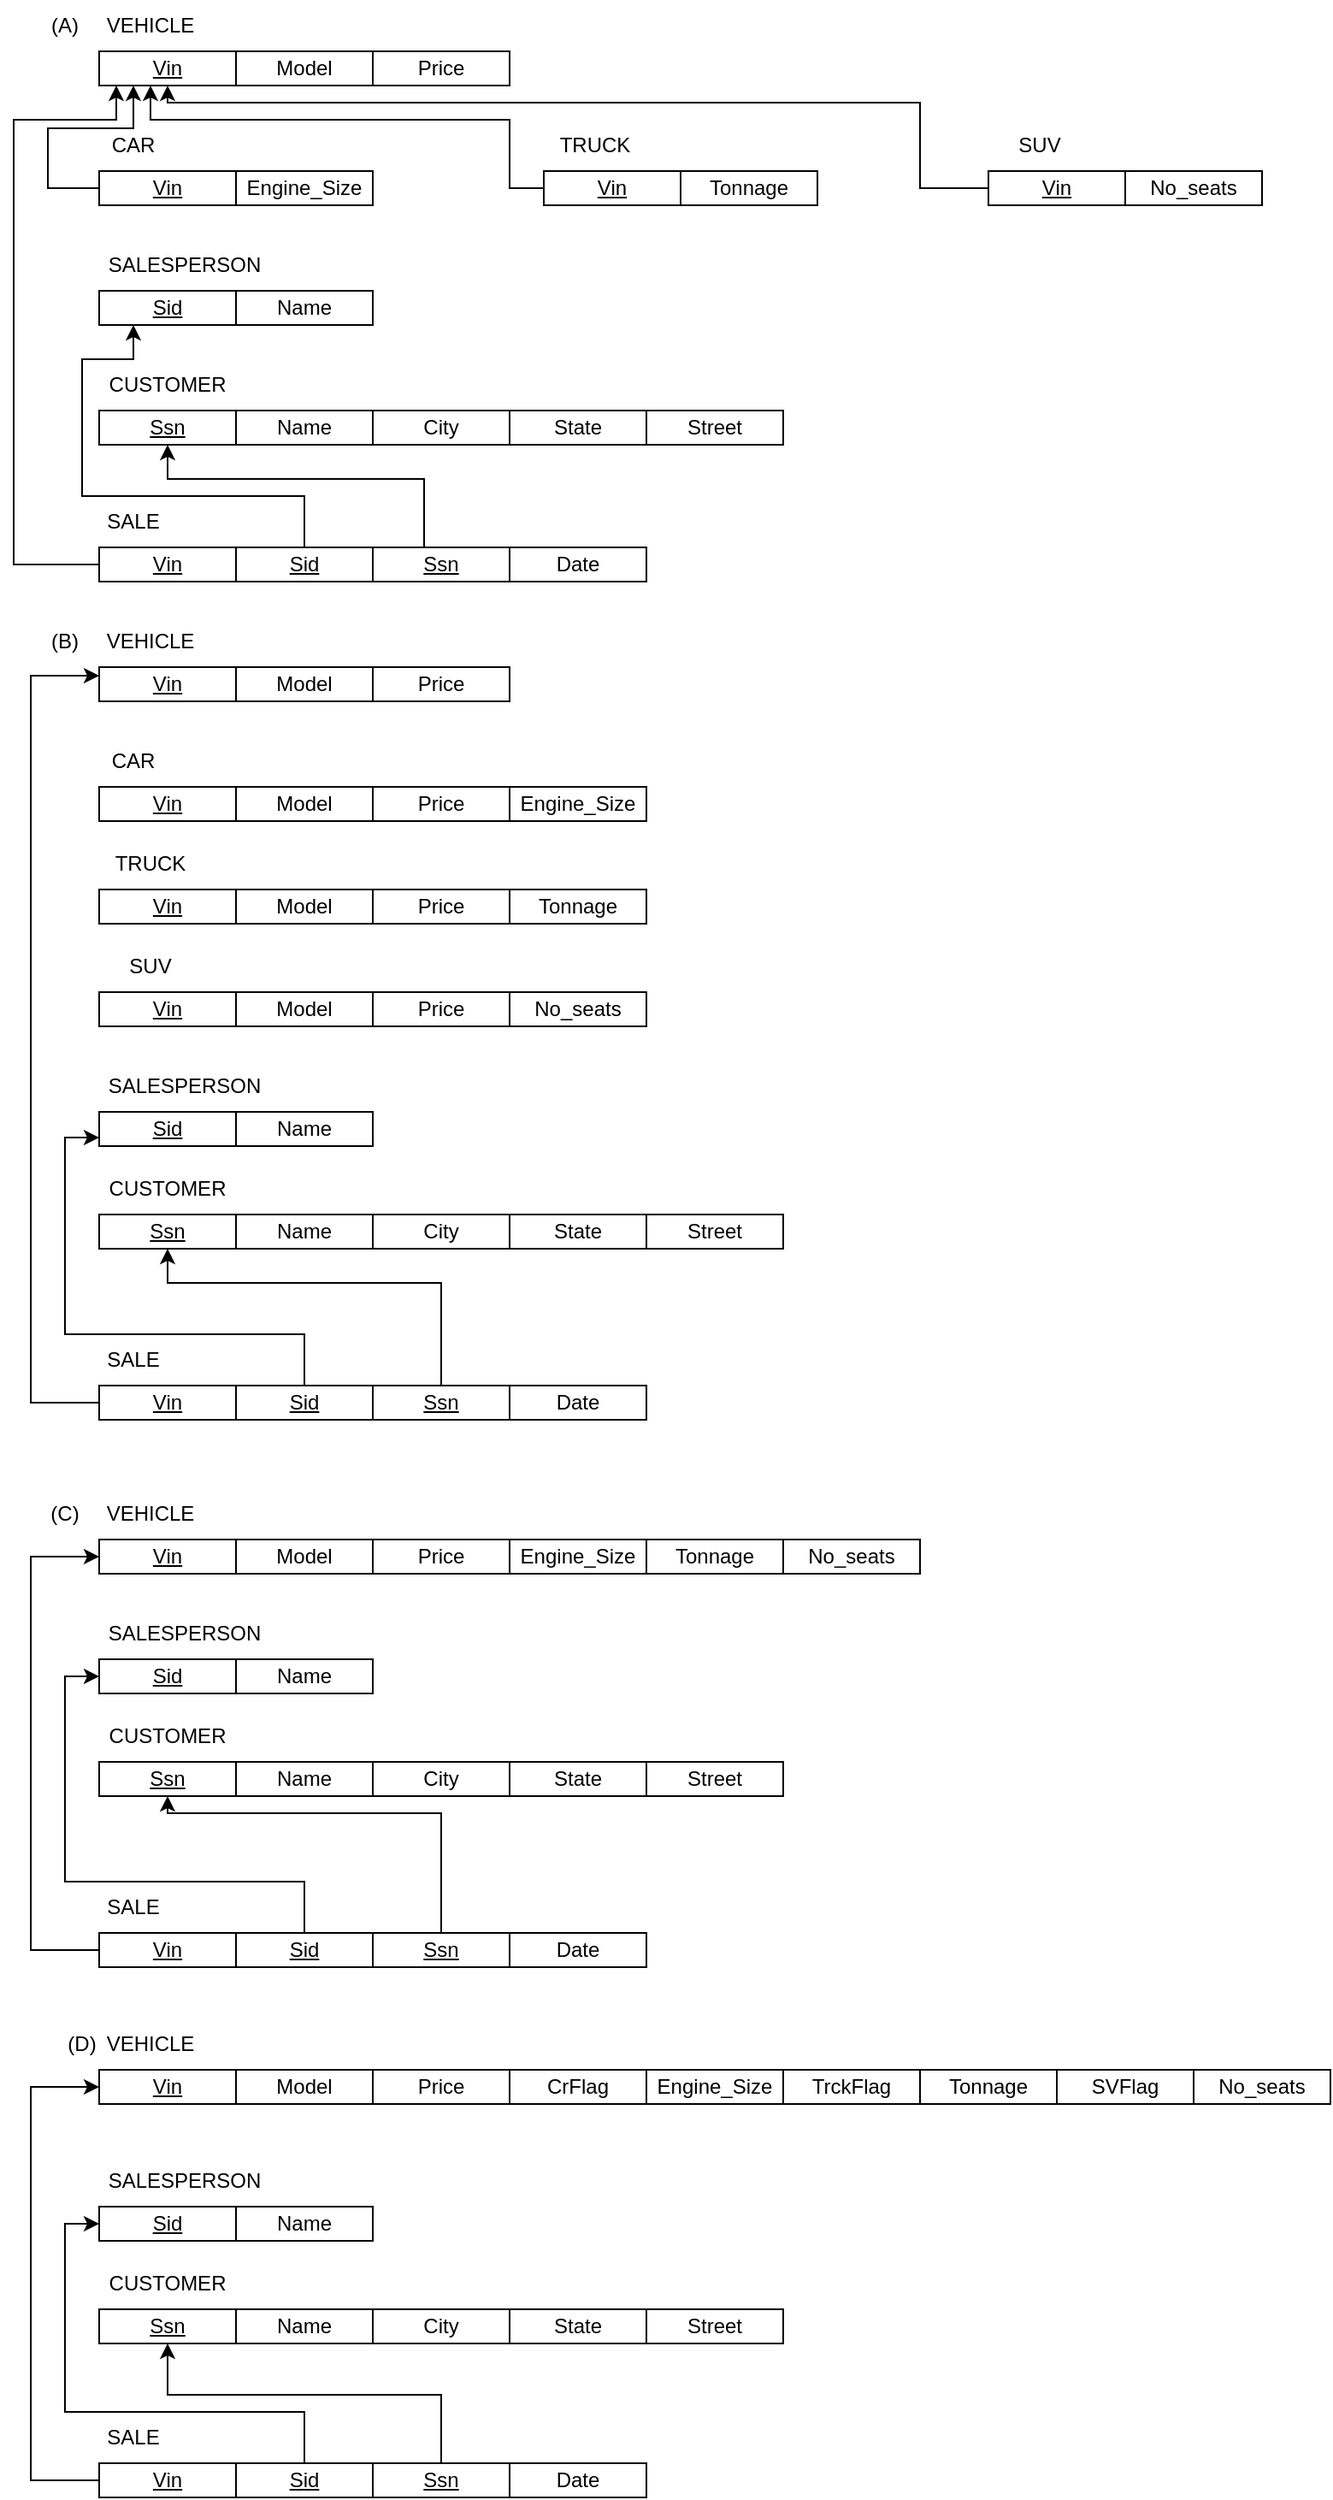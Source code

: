 <mxfile version="20.5.1" type="github">
  <diagram id="GjCCPffMuT5cinbhj9Ao" name="Page-1">
    <mxGraphModel dx="2035" dy="628" grid="1" gridSize="10" guides="1" tooltips="1" connect="1" arrows="1" fold="1" page="1" pageScale="1" pageWidth="850" pageHeight="1100" math="0" shadow="0">
      <root>
        <mxCell id="0" />
        <mxCell id="1" parent="0" />
        <mxCell id="y5QNSgR7ZRJB72cQKX3N-2" value="VEHICLE" style="text;html=1;strokeColor=none;fillColor=none;align=center;verticalAlign=middle;whiteSpace=wrap;rounded=0;" vertex="1" parent="1">
          <mxGeometry x="40" y="60" width="60" height="30" as="geometry" />
        </mxCell>
        <mxCell id="y5QNSgR7ZRJB72cQKX3N-3" value="Model" style="rounded=0;whiteSpace=wrap;html=1;" vertex="1" parent="1">
          <mxGeometry x="120" y="90" width="80" height="20" as="geometry" />
        </mxCell>
        <mxCell id="y5QNSgR7ZRJB72cQKX3N-4" value="Vin" style="rounded=0;whiteSpace=wrap;html=1;fontStyle=4" vertex="1" parent="1">
          <mxGeometry x="40" y="90" width="80" height="20" as="geometry" />
        </mxCell>
        <mxCell id="y5QNSgR7ZRJB72cQKX3N-5" value="Price" style="rounded=0;whiteSpace=wrap;html=1;" vertex="1" parent="1">
          <mxGeometry x="200" y="90" width="80" height="20" as="geometry" />
        </mxCell>
        <mxCell id="y5QNSgR7ZRJB72cQKX3N-35" value="CAR" style="text;html=1;strokeColor=none;fillColor=none;align=center;verticalAlign=middle;whiteSpace=wrap;rounded=0;" vertex="1" parent="1">
          <mxGeometry x="30" y="130" width="60" height="30" as="geometry" />
        </mxCell>
        <mxCell id="y5QNSgR7ZRJB72cQKX3N-128" style="edgeStyle=orthogonalEdgeStyle;rounded=0;orthogonalLoop=1;jettySize=auto;html=1;entryX=0.25;entryY=1;entryDx=0;entryDy=0;" edge="1" parent="1" source="y5QNSgR7ZRJB72cQKX3N-37" target="y5QNSgR7ZRJB72cQKX3N-4">
          <mxGeometry relative="1" as="geometry">
            <Array as="points">
              <mxPoint x="10" y="170" />
              <mxPoint x="10" y="135" />
              <mxPoint x="60" y="135" />
            </Array>
          </mxGeometry>
        </mxCell>
        <mxCell id="y5QNSgR7ZRJB72cQKX3N-37" value="&lt;u&gt;Vin&lt;/u&gt;" style="rounded=0;whiteSpace=wrap;html=1;" vertex="1" parent="1">
          <mxGeometry x="40" y="160" width="80" height="20" as="geometry" />
        </mxCell>
        <mxCell id="y5QNSgR7ZRJB72cQKX3N-38" value="Engine_Size" style="rounded=0;whiteSpace=wrap;html=1;" vertex="1" parent="1">
          <mxGeometry x="120" y="160" width="80" height="20" as="geometry" />
        </mxCell>
        <mxCell id="y5QNSgR7ZRJB72cQKX3N-39" value="TRUCK" style="text;html=1;strokeColor=none;fillColor=none;align=center;verticalAlign=middle;whiteSpace=wrap;rounded=0;" vertex="1" parent="1">
          <mxGeometry x="300" y="130" width="60" height="30" as="geometry" />
        </mxCell>
        <mxCell id="y5QNSgR7ZRJB72cQKX3N-129" style="edgeStyle=orthogonalEdgeStyle;rounded=0;orthogonalLoop=1;jettySize=auto;html=1;" edge="1" parent="1" source="y5QNSgR7ZRJB72cQKX3N-41">
          <mxGeometry relative="1" as="geometry">
            <mxPoint x="70" y="110" as="targetPoint" />
            <Array as="points">
              <mxPoint x="280" y="170" />
              <mxPoint x="280" y="130" />
              <mxPoint x="70" y="130" />
              <mxPoint x="70" y="110" />
            </Array>
          </mxGeometry>
        </mxCell>
        <mxCell id="y5QNSgR7ZRJB72cQKX3N-41" value="&lt;u&gt;Vin&lt;/u&gt;" style="rounded=0;whiteSpace=wrap;html=1;" vertex="1" parent="1">
          <mxGeometry x="300" y="160" width="80" height="20" as="geometry" />
        </mxCell>
        <mxCell id="y5QNSgR7ZRJB72cQKX3N-42" value="Tonnage" style="rounded=0;whiteSpace=wrap;html=1;" vertex="1" parent="1">
          <mxGeometry x="380" y="160" width="80" height="20" as="geometry" />
        </mxCell>
        <mxCell id="y5QNSgR7ZRJB72cQKX3N-49" value="SUV" style="text;html=1;strokeColor=none;fillColor=none;align=center;verticalAlign=middle;whiteSpace=wrap;rounded=0;" vertex="1" parent="1">
          <mxGeometry x="560" y="130" width="60" height="30" as="geometry" />
        </mxCell>
        <mxCell id="y5QNSgR7ZRJB72cQKX3N-130" style="edgeStyle=orthogonalEdgeStyle;rounded=0;orthogonalLoop=1;jettySize=auto;html=1;entryX=0.5;entryY=1;entryDx=0;entryDy=0;" edge="1" parent="1" source="y5QNSgR7ZRJB72cQKX3N-50" target="y5QNSgR7ZRJB72cQKX3N-4">
          <mxGeometry relative="1" as="geometry">
            <Array as="points">
              <mxPoint x="520" y="170" />
              <mxPoint x="520" y="120" />
              <mxPoint x="80" y="120" />
            </Array>
          </mxGeometry>
        </mxCell>
        <mxCell id="y5QNSgR7ZRJB72cQKX3N-50" value="&lt;u&gt;Vin&lt;/u&gt;" style="rounded=0;whiteSpace=wrap;html=1;" vertex="1" parent="1">
          <mxGeometry x="560" y="160" width="80" height="20" as="geometry" />
        </mxCell>
        <mxCell id="y5QNSgR7ZRJB72cQKX3N-51" value="No_seats" style="rounded=0;whiteSpace=wrap;html=1;" vertex="1" parent="1">
          <mxGeometry x="640" y="160" width="80" height="20" as="geometry" />
        </mxCell>
        <mxCell id="y5QNSgR7ZRJB72cQKX3N-77" value="VEHICLE" style="text;html=1;strokeColor=none;fillColor=none;align=center;verticalAlign=middle;whiteSpace=wrap;rounded=0;" vertex="1" parent="1">
          <mxGeometry x="40" y="420" width="60" height="30" as="geometry" />
        </mxCell>
        <mxCell id="y5QNSgR7ZRJB72cQKX3N-78" value="Model" style="rounded=0;whiteSpace=wrap;html=1;" vertex="1" parent="1">
          <mxGeometry x="120" y="450" width="80" height="20" as="geometry" />
        </mxCell>
        <mxCell id="y5QNSgR7ZRJB72cQKX3N-79" value="Vin" style="rounded=0;whiteSpace=wrap;html=1;fontStyle=4" vertex="1" parent="1">
          <mxGeometry x="40" y="450" width="80" height="20" as="geometry" />
        </mxCell>
        <mxCell id="y5QNSgR7ZRJB72cQKX3N-80" value="Price" style="rounded=0;whiteSpace=wrap;html=1;" vertex="1" parent="1">
          <mxGeometry x="200" y="450" width="80" height="20" as="geometry" />
        </mxCell>
        <mxCell id="y5QNSgR7ZRJB72cQKX3N-81" value="&lt;u&gt;Vin&lt;/u&gt;" style="rounded=0;whiteSpace=wrap;html=1;" vertex="1" parent="1">
          <mxGeometry x="40" y="520" width="80" height="20" as="geometry" />
        </mxCell>
        <mxCell id="y5QNSgR7ZRJB72cQKX3N-82" value="Engine_Size" style="rounded=0;whiteSpace=wrap;html=1;" vertex="1" parent="1">
          <mxGeometry x="280" y="520" width="80" height="20" as="geometry" />
        </mxCell>
        <mxCell id="y5QNSgR7ZRJB72cQKX3N-83" value="TRUCK" style="text;html=1;strokeColor=none;fillColor=none;align=center;verticalAlign=middle;whiteSpace=wrap;rounded=0;" vertex="1" parent="1">
          <mxGeometry x="40" y="550" width="60" height="30" as="geometry" />
        </mxCell>
        <mxCell id="y5QNSgR7ZRJB72cQKX3N-84" value="&lt;u&gt;Vin&lt;/u&gt;" style="rounded=0;whiteSpace=wrap;html=1;" vertex="1" parent="1">
          <mxGeometry x="40" y="580" width="80" height="20" as="geometry" />
        </mxCell>
        <mxCell id="y5QNSgR7ZRJB72cQKX3N-85" value="Tonnage" style="rounded=0;whiteSpace=wrap;html=1;" vertex="1" parent="1">
          <mxGeometry x="280" y="580" width="80" height="20" as="geometry" />
        </mxCell>
        <mxCell id="y5QNSgR7ZRJB72cQKX3N-86" value="SUV" style="text;html=1;strokeColor=none;fillColor=none;align=center;verticalAlign=middle;whiteSpace=wrap;rounded=0;" vertex="1" parent="1">
          <mxGeometry x="40" y="610" width="60" height="30" as="geometry" />
        </mxCell>
        <mxCell id="y5QNSgR7ZRJB72cQKX3N-87" value="&lt;u&gt;Vin&lt;/u&gt;" style="rounded=0;whiteSpace=wrap;html=1;" vertex="1" parent="1">
          <mxGeometry x="40" y="640" width="80" height="20" as="geometry" />
        </mxCell>
        <mxCell id="y5QNSgR7ZRJB72cQKX3N-88" value="No_seats" style="rounded=0;whiteSpace=wrap;html=1;" vertex="1" parent="1">
          <mxGeometry x="280" y="640" width="80" height="20" as="geometry" />
        </mxCell>
        <mxCell id="y5QNSgR7ZRJB72cQKX3N-89" value="VEHICLE" style="text;html=1;strokeColor=none;fillColor=none;align=center;verticalAlign=middle;whiteSpace=wrap;rounded=0;" vertex="1" parent="1">
          <mxGeometry x="40" y="930" width="60" height="30" as="geometry" />
        </mxCell>
        <mxCell id="y5QNSgR7ZRJB72cQKX3N-90" value="Model" style="rounded=0;whiteSpace=wrap;html=1;" vertex="1" parent="1">
          <mxGeometry x="120" y="960" width="80" height="20" as="geometry" />
        </mxCell>
        <mxCell id="y5QNSgR7ZRJB72cQKX3N-91" value="Vin" style="rounded=0;whiteSpace=wrap;html=1;fontStyle=4" vertex="1" parent="1">
          <mxGeometry x="40" y="960" width="80" height="20" as="geometry" />
        </mxCell>
        <mxCell id="y5QNSgR7ZRJB72cQKX3N-92" value="Price" style="rounded=0;whiteSpace=wrap;html=1;" vertex="1" parent="1">
          <mxGeometry x="200" y="960" width="80" height="20" as="geometry" />
        </mxCell>
        <mxCell id="y5QNSgR7ZRJB72cQKX3N-94" value="Engine_Size" style="rounded=0;whiteSpace=wrap;html=1;" vertex="1" parent="1">
          <mxGeometry x="280" y="960" width="80" height="20" as="geometry" />
        </mxCell>
        <mxCell id="y5QNSgR7ZRJB72cQKX3N-95" value="(B)" style="text;html=1;strokeColor=none;fillColor=none;align=center;verticalAlign=middle;whiteSpace=wrap;rounded=0;" vertex="1" parent="1">
          <mxGeometry x="-10" y="420" width="60" height="30" as="geometry" />
        </mxCell>
        <mxCell id="y5QNSgR7ZRJB72cQKX3N-97" value="Tonnage" style="rounded=0;whiteSpace=wrap;html=1;" vertex="1" parent="1">
          <mxGeometry x="360" y="960" width="80" height="20" as="geometry" />
        </mxCell>
        <mxCell id="y5QNSgR7ZRJB72cQKX3N-100" value="No_seats" style="rounded=0;whiteSpace=wrap;html=1;" vertex="1" parent="1">
          <mxGeometry x="440" y="960" width="80" height="20" as="geometry" />
        </mxCell>
        <mxCell id="y5QNSgR7ZRJB72cQKX3N-101" value="VEHICLE" style="text;html=1;strokeColor=none;fillColor=none;align=center;verticalAlign=middle;whiteSpace=wrap;rounded=0;" vertex="1" parent="1">
          <mxGeometry x="40" y="1240" width="60" height="30" as="geometry" />
        </mxCell>
        <mxCell id="y5QNSgR7ZRJB72cQKX3N-102" value="Model" style="rounded=0;whiteSpace=wrap;html=1;" vertex="1" parent="1">
          <mxGeometry x="120" y="1270" width="80" height="20" as="geometry" />
        </mxCell>
        <mxCell id="y5QNSgR7ZRJB72cQKX3N-103" value="Vin" style="rounded=0;whiteSpace=wrap;html=1;fontStyle=4" vertex="1" parent="1">
          <mxGeometry x="40" y="1270" width="80" height="20" as="geometry" />
        </mxCell>
        <mxCell id="y5QNSgR7ZRJB72cQKX3N-104" value="Price" style="rounded=0;whiteSpace=wrap;html=1;" vertex="1" parent="1">
          <mxGeometry x="200" y="1270" width="80" height="20" as="geometry" />
        </mxCell>
        <mxCell id="y5QNSgR7ZRJB72cQKX3N-105" value="CrFlag" style="rounded=0;whiteSpace=wrap;html=1;fontStyle=0" vertex="1" parent="1">
          <mxGeometry x="280" y="1270" width="80" height="20" as="geometry" />
        </mxCell>
        <mxCell id="y5QNSgR7ZRJB72cQKX3N-106" value="Engine_Size" style="rounded=0;whiteSpace=wrap;html=1;" vertex="1" parent="1">
          <mxGeometry x="360" y="1270" width="80" height="20" as="geometry" />
        </mxCell>
        <mxCell id="y5QNSgR7ZRJB72cQKX3N-108" value="&lt;span&gt;TrckFlag&lt;/span&gt;" style="rounded=0;whiteSpace=wrap;html=1;fontStyle=0" vertex="1" parent="1">
          <mxGeometry x="440" y="1270" width="80" height="20" as="geometry" />
        </mxCell>
        <mxCell id="y5QNSgR7ZRJB72cQKX3N-109" value="Tonnage" style="rounded=0;whiteSpace=wrap;html=1;" vertex="1" parent="1">
          <mxGeometry x="520" y="1270" width="80" height="20" as="geometry" />
        </mxCell>
        <mxCell id="y5QNSgR7ZRJB72cQKX3N-111" value="&lt;span&gt;SVFlag&lt;/span&gt;" style="rounded=0;whiteSpace=wrap;html=1;fontStyle=0" vertex="1" parent="1">
          <mxGeometry x="600" y="1270" width="80" height="20" as="geometry" />
        </mxCell>
        <mxCell id="y5QNSgR7ZRJB72cQKX3N-112" value="No_seats" style="rounded=0;whiteSpace=wrap;html=1;" vertex="1" parent="1">
          <mxGeometry x="680" y="1270" width="80" height="20" as="geometry" />
        </mxCell>
        <mxCell id="y5QNSgR7ZRJB72cQKX3N-114" value="CAR" style="text;html=1;strokeColor=none;fillColor=none;align=center;verticalAlign=middle;whiteSpace=wrap;rounded=0;" vertex="1" parent="1">
          <mxGeometry x="30" y="490" width="60" height="30" as="geometry" />
        </mxCell>
        <mxCell id="y5QNSgR7ZRJB72cQKX3N-115" value="(C)" style="text;html=1;strokeColor=none;fillColor=none;align=center;verticalAlign=middle;whiteSpace=wrap;rounded=0;" vertex="1" parent="1">
          <mxGeometry x="-10" y="930" width="60" height="30" as="geometry" />
        </mxCell>
        <mxCell id="y5QNSgR7ZRJB72cQKX3N-116" value="(A)" style="text;html=1;strokeColor=none;fillColor=none;align=center;verticalAlign=middle;whiteSpace=wrap;rounded=0;" vertex="1" parent="1">
          <mxGeometry x="-10" y="60" width="60" height="30" as="geometry" />
        </mxCell>
        <mxCell id="y5QNSgR7ZRJB72cQKX3N-117" value="(D)" style="text;html=1;strokeColor=none;fillColor=none;align=center;verticalAlign=middle;whiteSpace=wrap;rounded=0;" vertex="1" parent="1">
          <mxGeometry y="1240" width="60" height="30" as="geometry" />
        </mxCell>
        <mxCell id="y5QNSgR7ZRJB72cQKX3N-121" value="Model" style="rounded=0;whiteSpace=wrap;html=1;" vertex="1" parent="1">
          <mxGeometry x="120" y="520" width="80" height="20" as="geometry" />
        </mxCell>
        <mxCell id="y5QNSgR7ZRJB72cQKX3N-122" value="Price" style="rounded=0;whiteSpace=wrap;html=1;" vertex="1" parent="1">
          <mxGeometry x="200" y="520" width="80" height="20" as="geometry" />
        </mxCell>
        <mxCell id="y5QNSgR7ZRJB72cQKX3N-123" value="Model" style="rounded=0;whiteSpace=wrap;html=1;" vertex="1" parent="1">
          <mxGeometry x="120" y="580" width="80" height="20" as="geometry" />
        </mxCell>
        <mxCell id="y5QNSgR7ZRJB72cQKX3N-124" value="Price" style="rounded=0;whiteSpace=wrap;html=1;" vertex="1" parent="1">
          <mxGeometry x="200" y="580" width="80" height="20" as="geometry" />
        </mxCell>
        <mxCell id="y5QNSgR7ZRJB72cQKX3N-125" value="Model" style="rounded=0;whiteSpace=wrap;html=1;" vertex="1" parent="1">
          <mxGeometry x="120" y="640" width="80" height="20" as="geometry" />
        </mxCell>
        <mxCell id="y5QNSgR7ZRJB72cQKX3N-126" value="Price" style="rounded=0;whiteSpace=wrap;html=1;" vertex="1" parent="1">
          <mxGeometry x="200" y="640" width="80" height="20" as="geometry" />
        </mxCell>
        <mxCell id="y5QNSgR7ZRJB72cQKX3N-131" value="SALESPERSON" style="text;html=1;strokeColor=none;fillColor=none;align=center;verticalAlign=middle;whiteSpace=wrap;rounded=0;" vertex="1" parent="1">
          <mxGeometry x="60" y="200" width="60" height="30" as="geometry" />
        </mxCell>
        <mxCell id="y5QNSgR7ZRJB72cQKX3N-132" value="Name" style="rounded=0;whiteSpace=wrap;html=1;" vertex="1" parent="1">
          <mxGeometry x="120" y="230" width="80" height="20" as="geometry" />
        </mxCell>
        <mxCell id="y5QNSgR7ZRJB72cQKX3N-133" value="Sid" style="rounded=0;whiteSpace=wrap;html=1;fontStyle=4" vertex="1" parent="1">
          <mxGeometry x="40" y="230" width="80" height="20" as="geometry" />
        </mxCell>
        <mxCell id="y5QNSgR7ZRJB72cQKX3N-135" value="CUSTOMER" style="text;html=1;strokeColor=none;fillColor=none;align=center;verticalAlign=middle;whiteSpace=wrap;rounded=0;" vertex="1" parent="1">
          <mxGeometry x="50" y="270" width="60" height="30" as="geometry" />
        </mxCell>
        <mxCell id="y5QNSgR7ZRJB72cQKX3N-136" value="Name" style="rounded=0;whiteSpace=wrap;html=1;" vertex="1" parent="1">
          <mxGeometry x="120" y="300" width="80" height="20" as="geometry" />
        </mxCell>
        <mxCell id="y5QNSgR7ZRJB72cQKX3N-137" value="Ssn" style="rounded=0;whiteSpace=wrap;html=1;fontStyle=4" vertex="1" parent="1">
          <mxGeometry x="40" y="300" width="80" height="20" as="geometry" />
        </mxCell>
        <mxCell id="y5QNSgR7ZRJB72cQKX3N-138" value="City" style="rounded=0;whiteSpace=wrap;html=1;" vertex="1" parent="1">
          <mxGeometry x="200" y="300" width="80" height="20" as="geometry" />
        </mxCell>
        <mxCell id="y5QNSgR7ZRJB72cQKX3N-139" value="State" style="rounded=0;whiteSpace=wrap;html=1;" vertex="1" parent="1">
          <mxGeometry x="280" y="300" width="80" height="20" as="geometry" />
        </mxCell>
        <mxCell id="y5QNSgR7ZRJB72cQKX3N-140" value="Street" style="rounded=0;whiteSpace=wrap;html=1;" vertex="1" parent="1">
          <mxGeometry x="360" y="300" width="80" height="20" as="geometry" />
        </mxCell>
        <mxCell id="y5QNSgR7ZRJB72cQKX3N-141" value="SALESPERSON" style="text;html=1;strokeColor=none;fillColor=none;align=center;verticalAlign=middle;whiteSpace=wrap;rounded=0;" vertex="1" parent="1">
          <mxGeometry x="60" y="680" width="60" height="30" as="geometry" />
        </mxCell>
        <mxCell id="y5QNSgR7ZRJB72cQKX3N-142" value="Name" style="rounded=0;whiteSpace=wrap;html=1;" vertex="1" parent="1">
          <mxGeometry x="120" y="710" width="80" height="20" as="geometry" />
        </mxCell>
        <mxCell id="y5QNSgR7ZRJB72cQKX3N-143" value="Sid" style="rounded=0;whiteSpace=wrap;html=1;fontStyle=4" vertex="1" parent="1">
          <mxGeometry x="40" y="710" width="80" height="20" as="geometry" />
        </mxCell>
        <mxCell id="y5QNSgR7ZRJB72cQKX3N-144" value="CUSTOMER" style="text;html=1;strokeColor=none;fillColor=none;align=center;verticalAlign=middle;whiteSpace=wrap;rounded=0;" vertex="1" parent="1">
          <mxGeometry x="50" y="740" width="60" height="30" as="geometry" />
        </mxCell>
        <mxCell id="y5QNSgR7ZRJB72cQKX3N-145" value="Name" style="rounded=0;whiteSpace=wrap;html=1;" vertex="1" parent="1">
          <mxGeometry x="120" y="770" width="80" height="20" as="geometry" />
        </mxCell>
        <mxCell id="y5QNSgR7ZRJB72cQKX3N-146" value="Ssn" style="rounded=0;whiteSpace=wrap;html=1;fontStyle=4" vertex="1" parent="1">
          <mxGeometry x="40" y="770" width="80" height="20" as="geometry" />
        </mxCell>
        <mxCell id="y5QNSgR7ZRJB72cQKX3N-147" value="City" style="rounded=0;whiteSpace=wrap;html=1;" vertex="1" parent="1">
          <mxGeometry x="200" y="770" width="80" height="20" as="geometry" />
        </mxCell>
        <mxCell id="y5QNSgR7ZRJB72cQKX3N-148" value="State" style="rounded=0;whiteSpace=wrap;html=1;" vertex="1" parent="1">
          <mxGeometry x="280" y="770" width="80" height="20" as="geometry" />
        </mxCell>
        <mxCell id="y5QNSgR7ZRJB72cQKX3N-149" value="Street" style="rounded=0;whiteSpace=wrap;html=1;" vertex="1" parent="1">
          <mxGeometry x="360" y="770" width="80" height="20" as="geometry" />
        </mxCell>
        <mxCell id="y5QNSgR7ZRJB72cQKX3N-150" value="SALESPERSON" style="text;html=1;strokeColor=none;fillColor=none;align=center;verticalAlign=middle;whiteSpace=wrap;rounded=0;" vertex="1" parent="1">
          <mxGeometry x="60" y="1000" width="60" height="30" as="geometry" />
        </mxCell>
        <mxCell id="y5QNSgR7ZRJB72cQKX3N-151" value="Name" style="rounded=0;whiteSpace=wrap;html=1;" vertex="1" parent="1">
          <mxGeometry x="120" y="1030" width="80" height="20" as="geometry" />
        </mxCell>
        <mxCell id="y5QNSgR7ZRJB72cQKX3N-152" value="Sid" style="rounded=0;whiteSpace=wrap;html=1;fontStyle=4" vertex="1" parent="1">
          <mxGeometry x="40" y="1030" width="80" height="20" as="geometry" />
        </mxCell>
        <mxCell id="y5QNSgR7ZRJB72cQKX3N-153" value="CUSTOMER" style="text;html=1;strokeColor=none;fillColor=none;align=center;verticalAlign=middle;whiteSpace=wrap;rounded=0;" vertex="1" parent="1">
          <mxGeometry x="50" y="1060" width="60" height="30" as="geometry" />
        </mxCell>
        <mxCell id="y5QNSgR7ZRJB72cQKX3N-154" value="Name" style="rounded=0;whiteSpace=wrap;html=1;" vertex="1" parent="1">
          <mxGeometry x="120" y="1090" width="80" height="20" as="geometry" />
        </mxCell>
        <mxCell id="y5QNSgR7ZRJB72cQKX3N-155" value="Ssn" style="rounded=0;whiteSpace=wrap;html=1;fontStyle=4" vertex="1" parent="1">
          <mxGeometry x="40" y="1090" width="80" height="20" as="geometry" />
        </mxCell>
        <mxCell id="y5QNSgR7ZRJB72cQKX3N-156" value="City" style="rounded=0;whiteSpace=wrap;html=1;" vertex="1" parent="1">
          <mxGeometry x="200" y="1090" width="80" height="20" as="geometry" />
        </mxCell>
        <mxCell id="y5QNSgR7ZRJB72cQKX3N-157" value="State" style="rounded=0;whiteSpace=wrap;html=1;" vertex="1" parent="1">
          <mxGeometry x="280" y="1090" width="80" height="20" as="geometry" />
        </mxCell>
        <mxCell id="y5QNSgR7ZRJB72cQKX3N-158" value="Street" style="rounded=0;whiteSpace=wrap;html=1;" vertex="1" parent="1">
          <mxGeometry x="360" y="1090" width="80" height="20" as="geometry" />
        </mxCell>
        <mxCell id="y5QNSgR7ZRJB72cQKX3N-159" value="SALESPERSON" style="text;html=1;strokeColor=none;fillColor=none;align=center;verticalAlign=middle;whiteSpace=wrap;rounded=0;" vertex="1" parent="1">
          <mxGeometry x="60" y="1320" width="60" height="30" as="geometry" />
        </mxCell>
        <mxCell id="y5QNSgR7ZRJB72cQKX3N-160" value="Name" style="rounded=0;whiteSpace=wrap;html=1;" vertex="1" parent="1">
          <mxGeometry x="120" y="1350" width="80" height="20" as="geometry" />
        </mxCell>
        <mxCell id="y5QNSgR7ZRJB72cQKX3N-161" value="Sid" style="rounded=0;whiteSpace=wrap;html=1;fontStyle=4" vertex="1" parent="1">
          <mxGeometry x="40" y="1350" width="80" height="20" as="geometry" />
        </mxCell>
        <mxCell id="y5QNSgR7ZRJB72cQKX3N-162" value="CUSTOMER" style="text;html=1;strokeColor=none;fillColor=none;align=center;verticalAlign=middle;whiteSpace=wrap;rounded=0;" vertex="1" parent="1">
          <mxGeometry x="50" y="1380" width="60" height="30" as="geometry" />
        </mxCell>
        <mxCell id="y5QNSgR7ZRJB72cQKX3N-163" value="Name" style="rounded=0;whiteSpace=wrap;html=1;" vertex="1" parent="1">
          <mxGeometry x="120" y="1410" width="80" height="20" as="geometry" />
        </mxCell>
        <mxCell id="y5QNSgR7ZRJB72cQKX3N-164" value="Ssn" style="rounded=0;whiteSpace=wrap;html=1;fontStyle=4" vertex="1" parent="1">
          <mxGeometry x="40" y="1410" width="80" height="20" as="geometry" />
        </mxCell>
        <mxCell id="y5QNSgR7ZRJB72cQKX3N-165" value="City" style="rounded=0;whiteSpace=wrap;html=1;" vertex="1" parent="1">
          <mxGeometry x="200" y="1410" width="80" height="20" as="geometry" />
        </mxCell>
        <mxCell id="y5QNSgR7ZRJB72cQKX3N-166" value="State" style="rounded=0;whiteSpace=wrap;html=1;" vertex="1" parent="1">
          <mxGeometry x="280" y="1410" width="80" height="20" as="geometry" />
        </mxCell>
        <mxCell id="y5QNSgR7ZRJB72cQKX3N-167" value="Street" style="rounded=0;whiteSpace=wrap;html=1;" vertex="1" parent="1">
          <mxGeometry x="360" y="1410" width="80" height="20" as="geometry" />
        </mxCell>
        <mxCell id="y5QNSgR7ZRJB72cQKX3N-168" value="SALE" style="text;html=1;strokeColor=none;fillColor=none;align=center;verticalAlign=middle;whiteSpace=wrap;rounded=0;" vertex="1" parent="1">
          <mxGeometry x="30" y="350" width="60" height="30" as="geometry" />
        </mxCell>
        <mxCell id="y5QNSgR7ZRJB72cQKX3N-169" value="Date" style="rounded=0;whiteSpace=wrap;html=1;" vertex="1" parent="1">
          <mxGeometry x="280" y="380" width="80" height="20" as="geometry" />
        </mxCell>
        <mxCell id="y5QNSgR7ZRJB72cQKX3N-176" style="edgeStyle=orthogonalEdgeStyle;rounded=0;orthogonalLoop=1;jettySize=auto;html=1;entryX=0.25;entryY=1;entryDx=0;entryDy=0;" edge="1" parent="1" source="y5QNSgR7ZRJB72cQKX3N-170" target="y5QNSgR7ZRJB72cQKX3N-133">
          <mxGeometry relative="1" as="geometry">
            <Array as="points">
              <mxPoint x="160" y="350" />
              <mxPoint x="30" y="350" />
              <mxPoint x="30" y="270" />
              <mxPoint x="60" y="270" />
            </Array>
          </mxGeometry>
        </mxCell>
        <mxCell id="y5QNSgR7ZRJB72cQKX3N-170" value="Sid" style="rounded=0;whiteSpace=wrap;html=1;fontStyle=4" vertex="1" parent="1">
          <mxGeometry x="120" y="380" width="80" height="20" as="geometry" />
        </mxCell>
        <mxCell id="y5QNSgR7ZRJB72cQKX3N-177" style="edgeStyle=orthogonalEdgeStyle;rounded=0;orthogonalLoop=1;jettySize=auto;html=1;" edge="1" parent="1" source="y5QNSgR7ZRJB72cQKX3N-173" target="y5QNSgR7ZRJB72cQKX3N-4">
          <mxGeometry relative="1" as="geometry">
            <mxPoint y="120" as="targetPoint" />
            <Array as="points">
              <mxPoint x="-10" y="390" />
              <mxPoint x="-10" y="130" />
              <mxPoint x="50" y="130" />
            </Array>
          </mxGeometry>
        </mxCell>
        <mxCell id="y5QNSgR7ZRJB72cQKX3N-173" value="Vin" style="rounded=0;whiteSpace=wrap;html=1;fontStyle=4" vertex="1" parent="1">
          <mxGeometry x="40" y="380" width="80" height="20" as="geometry" />
        </mxCell>
        <mxCell id="y5QNSgR7ZRJB72cQKX3N-178" style="edgeStyle=orthogonalEdgeStyle;rounded=0;orthogonalLoop=1;jettySize=auto;html=1;entryX=0.5;entryY=1;entryDx=0;entryDy=0;" edge="1" parent="1" source="y5QNSgR7ZRJB72cQKX3N-175" target="y5QNSgR7ZRJB72cQKX3N-137">
          <mxGeometry relative="1" as="geometry">
            <Array as="points">
              <mxPoint x="230" y="340" />
              <mxPoint x="80" y="340" />
            </Array>
          </mxGeometry>
        </mxCell>
        <mxCell id="y5QNSgR7ZRJB72cQKX3N-175" value="Ssn" style="rounded=0;whiteSpace=wrap;html=1;fontStyle=4" vertex="1" parent="1">
          <mxGeometry x="200" y="380" width="80" height="20" as="geometry" />
        </mxCell>
        <mxCell id="y5QNSgR7ZRJB72cQKX3N-179" value="SALE" style="text;html=1;strokeColor=none;fillColor=none;align=center;verticalAlign=middle;whiteSpace=wrap;rounded=0;" vertex="1" parent="1">
          <mxGeometry x="30" y="840" width="60" height="30" as="geometry" />
        </mxCell>
        <mxCell id="y5QNSgR7ZRJB72cQKX3N-180" value="Date" style="rounded=0;whiteSpace=wrap;html=1;" vertex="1" parent="1">
          <mxGeometry x="280" y="870" width="80" height="20" as="geometry" />
        </mxCell>
        <mxCell id="y5QNSgR7ZRJB72cQKX3N-187" style="edgeStyle=orthogonalEdgeStyle;rounded=0;orthogonalLoop=1;jettySize=auto;html=1;entryX=0;entryY=0.75;entryDx=0;entryDy=0;" edge="1" parent="1" source="y5QNSgR7ZRJB72cQKX3N-181" target="y5QNSgR7ZRJB72cQKX3N-143">
          <mxGeometry relative="1" as="geometry">
            <Array as="points">
              <mxPoint x="160" y="840" />
              <mxPoint x="20" y="840" />
              <mxPoint x="20" y="725" />
            </Array>
          </mxGeometry>
        </mxCell>
        <mxCell id="y5QNSgR7ZRJB72cQKX3N-181" value="Sid" style="rounded=0;whiteSpace=wrap;html=1;fontStyle=4" vertex="1" parent="1">
          <mxGeometry x="120" y="870" width="80" height="20" as="geometry" />
        </mxCell>
        <mxCell id="y5QNSgR7ZRJB72cQKX3N-188" style="edgeStyle=orthogonalEdgeStyle;rounded=0;orthogonalLoop=1;jettySize=auto;html=1;entryX=0;entryY=0.25;entryDx=0;entryDy=0;" edge="1" parent="1" source="y5QNSgR7ZRJB72cQKX3N-182" target="y5QNSgR7ZRJB72cQKX3N-79">
          <mxGeometry relative="1" as="geometry">
            <Array as="points">
              <mxPoint y="880" />
              <mxPoint y="455" />
            </Array>
          </mxGeometry>
        </mxCell>
        <mxCell id="y5QNSgR7ZRJB72cQKX3N-182" value="Vin" style="rounded=0;whiteSpace=wrap;html=1;fontStyle=4" vertex="1" parent="1">
          <mxGeometry x="40" y="870" width="80" height="20" as="geometry" />
        </mxCell>
        <mxCell id="y5QNSgR7ZRJB72cQKX3N-186" style="edgeStyle=orthogonalEdgeStyle;rounded=0;orthogonalLoop=1;jettySize=auto;html=1;entryX=0.5;entryY=1;entryDx=0;entryDy=0;" edge="1" parent="1" source="y5QNSgR7ZRJB72cQKX3N-183" target="y5QNSgR7ZRJB72cQKX3N-146">
          <mxGeometry relative="1" as="geometry">
            <Array as="points">
              <mxPoint x="240" y="810" />
              <mxPoint x="80" y="810" />
            </Array>
          </mxGeometry>
        </mxCell>
        <mxCell id="y5QNSgR7ZRJB72cQKX3N-183" value="Ssn" style="rounded=0;whiteSpace=wrap;html=1;fontStyle=4" vertex="1" parent="1">
          <mxGeometry x="200" y="870" width="80" height="20" as="geometry" />
        </mxCell>
        <mxCell id="y5QNSgR7ZRJB72cQKX3N-189" value="SALE" style="text;html=1;strokeColor=none;fillColor=none;align=center;verticalAlign=middle;whiteSpace=wrap;rounded=0;" vertex="1" parent="1">
          <mxGeometry x="30" y="1160" width="60" height="30" as="geometry" />
        </mxCell>
        <mxCell id="y5QNSgR7ZRJB72cQKX3N-190" value="Date" style="rounded=0;whiteSpace=wrap;html=1;" vertex="1" parent="1">
          <mxGeometry x="280" y="1190" width="80" height="20" as="geometry" />
        </mxCell>
        <mxCell id="y5QNSgR7ZRJB72cQKX3N-195" style="edgeStyle=orthogonalEdgeStyle;rounded=0;orthogonalLoop=1;jettySize=auto;html=1;entryX=0;entryY=0.5;entryDx=0;entryDy=0;" edge="1" parent="1" source="y5QNSgR7ZRJB72cQKX3N-191" target="y5QNSgR7ZRJB72cQKX3N-152">
          <mxGeometry relative="1" as="geometry">
            <Array as="points">
              <mxPoint x="160" y="1160" />
              <mxPoint x="20" y="1160" />
              <mxPoint x="20" y="1040" />
            </Array>
          </mxGeometry>
        </mxCell>
        <mxCell id="y5QNSgR7ZRJB72cQKX3N-191" value="Sid" style="rounded=0;whiteSpace=wrap;html=1;fontStyle=4" vertex="1" parent="1">
          <mxGeometry x="120" y="1190" width="80" height="20" as="geometry" />
        </mxCell>
        <mxCell id="y5QNSgR7ZRJB72cQKX3N-194" style="edgeStyle=orthogonalEdgeStyle;rounded=0;orthogonalLoop=1;jettySize=auto;html=1;entryX=0;entryY=0.5;entryDx=0;entryDy=0;" edge="1" parent="1" source="y5QNSgR7ZRJB72cQKX3N-192" target="y5QNSgR7ZRJB72cQKX3N-91">
          <mxGeometry relative="1" as="geometry">
            <Array as="points">
              <mxPoint y="1200" />
              <mxPoint y="970" />
            </Array>
          </mxGeometry>
        </mxCell>
        <mxCell id="y5QNSgR7ZRJB72cQKX3N-192" value="Vin" style="rounded=0;whiteSpace=wrap;html=1;fontStyle=4" vertex="1" parent="1">
          <mxGeometry x="40" y="1190" width="80" height="20" as="geometry" />
        </mxCell>
        <mxCell id="y5QNSgR7ZRJB72cQKX3N-196" style="edgeStyle=orthogonalEdgeStyle;rounded=0;orthogonalLoop=1;jettySize=auto;html=1;entryX=0.5;entryY=1;entryDx=0;entryDy=0;" edge="1" parent="1" source="y5QNSgR7ZRJB72cQKX3N-193" target="y5QNSgR7ZRJB72cQKX3N-155">
          <mxGeometry relative="1" as="geometry">
            <Array as="points">
              <mxPoint x="240" y="1120" />
              <mxPoint x="80" y="1120" />
            </Array>
          </mxGeometry>
        </mxCell>
        <mxCell id="y5QNSgR7ZRJB72cQKX3N-193" value="Ssn" style="rounded=0;whiteSpace=wrap;html=1;fontStyle=4" vertex="1" parent="1">
          <mxGeometry x="200" y="1190" width="80" height="20" as="geometry" />
        </mxCell>
        <mxCell id="y5QNSgR7ZRJB72cQKX3N-197" value="SALE" style="text;html=1;strokeColor=none;fillColor=none;align=center;verticalAlign=middle;whiteSpace=wrap;rounded=0;" vertex="1" parent="1">
          <mxGeometry x="30" y="1470" width="60" height="30" as="geometry" />
        </mxCell>
        <mxCell id="y5QNSgR7ZRJB72cQKX3N-198" value="Date" style="rounded=0;whiteSpace=wrap;html=1;" vertex="1" parent="1">
          <mxGeometry x="280" y="1500" width="80" height="20" as="geometry" />
        </mxCell>
        <mxCell id="y5QNSgR7ZRJB72cQKX3N-203" style="edgeStyle=orthogonalEdgeStyle;rounded=0;orthogonalLoop=1;jettySize=auto;html=1;entryX=0;entryY=0.5;entryDx=0;entryDy=0;" edge="1" parent="1" source="y5QNSgR7ZRJB72cQKX3N-199" target="y5QNSgR7ZRJB72cQKX3N-161">
          <mxGeometry relative="1" as="geometry">
            <Array as="points">
              <mxPoint x="160" y="1470" />
              <mxPoint x="20" y="1470" />
              <mxPoint x="20" y="1360" />
            </Array>
          </mxGeometry>
        </mxCell>
        <mxCell id="y5QNSgR7ZRJB72cQKX3N-199" value="Sid" style="rounded=0;whiteSpace=wrap;html=1;fontStyle=4" vertex="1" parent="1">
          <mxGeometry x="120" y="1500" width="80" height="20" as="geometry" />
        </mxCell>
        <mxCell id="y5QNSgR7ZRJB72cQKX3N-202" style="edgeStyle=orthogonalEdgeStyle;rounded=0;orthogonalLoop=1;jettySize=auto;html=1;entryX=0;entryY=0.5;entryDx=0;entryDy=0;" edge="1" parent="1" source="y5QNSgR7ZRJB72cQKX3N-200" target="y5QNSgR7ZRJB72cQKX3N-103">
          <mxGeometry relative="1" as="geometry">
            <Array as="points">
              <mxPoint y="1510" />
              <mxPoint y="1280" />
            </Array>
          </mxGeometry>
        </mxCell>
        <mxCell id="y5QNSgR7ZRJB72cQKX3N-200" value="Vin" style="rounded=0;whiteSpace=wrap;html=1;fontStyle=4" vertex="1" parent="1">
          <mxGeometry x="40" y="1500" width="80" height="20" as="geometry" />
        </mxCell>
        <mxCell id="y5QNSgR7ZRJB72cQKX3N-204" style="edgeStyle=orthogonalEdgeStyle;rounded=0;orthogonalLoop=1;jettySize=auto;html=1;entryX=0.5;entryY=1;entryDx=0;entryDy=0;" edge="1" parent="1" source="y5QNSgR7ZRJB72cQKX3N-201" target="y5QNSgR7ZRJB72cQKX3N-164">
          <mxGeometry relative="1" as="geometry">
            <Array as="points">
              <mxPoint x="240" y="1460" />
              <mxPoint x="80" y="1460" />
            </Array>
          </mxGeometry>
        </mxCell>
        <mxCell id="y5QNSgR7ZRJB72cQKX3N-201" value="Ssn" style="rounded=0;whiteSpace=wrap;html=1;fontStyle=4" vertex="1" parent="1">
          <mxGeometry x="200" y="1500" width="80" height="20" as="geometry" />
        </mxCell>
      </root>
    </mxGraphModel>
  </diagram>
</mxfile>
